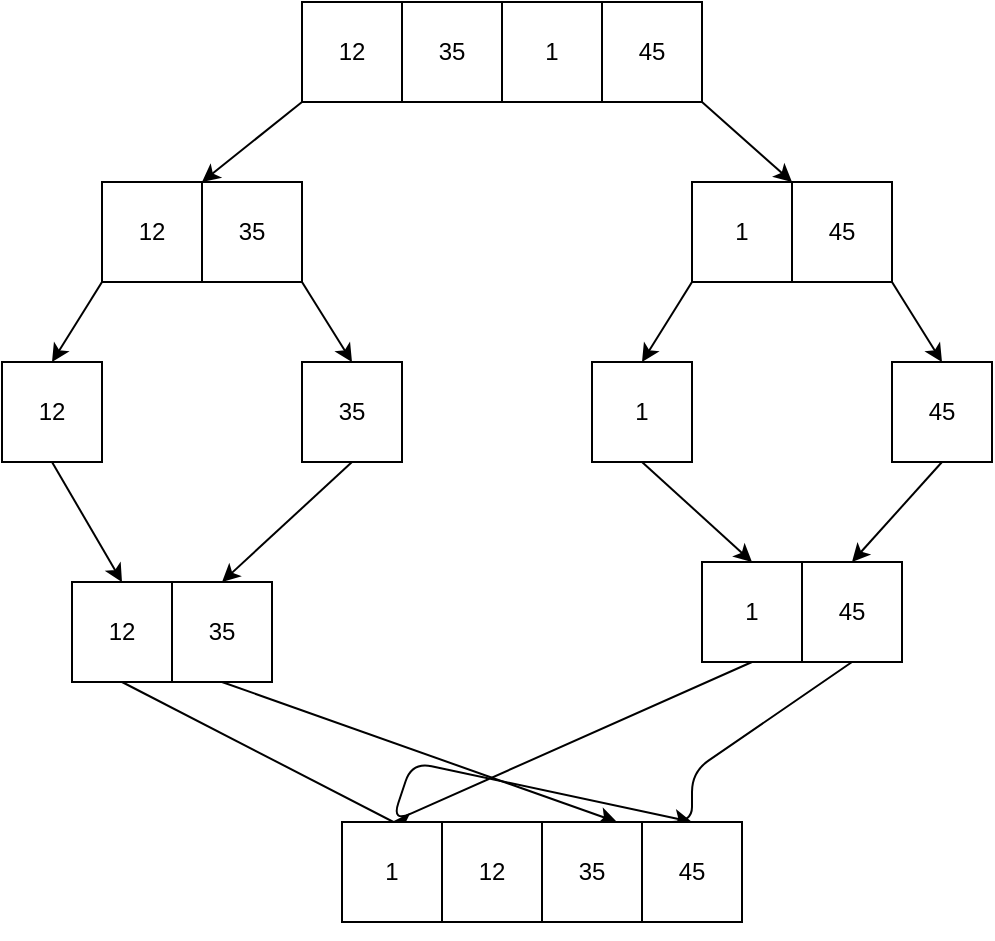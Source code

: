 <mxfile>
    <diagram id="WLVngsLuC5VmyCXryfcA" name="Page-1">
        <mxGraphModel dx="2368" dy="930" grid="1" gridSize="10" guides="1" tooltips="1" connect="1" arrows="1" fold="1" page="1" pageScale="1" pageWidth="850" pageHeight="1100" math="0" shadow="0">
            <root>
                <mxCell id="0"/>
                <mxCell id="1" parent="0"/>
                <mxCell id="16" style="edgeStyle=none;html=1;exitX=0;exitY=1;exitDx=0;exitDy=0;entryX=0;entryY=0;entryDx=0;entryDy=0;" parent="1" source="2" target="10" edge="1">
                    <mxGeometry relative="1" as="geometry"/>
                </mxCell>
                <mxCell id="2" value="12" style="whiteSpace=wrap;html=1;aspect=fixed;" parent="1" vertex="1">
                    <mxGeometry x="305" y="140" width="50" height="50" as="geometry"/>
                </mxCell>
                <mxCell id="17" style="edgeStyle=none;html=1;exitX=1;exitY=1;exitDx=0;exitDy=0;entryX=1;entryY=0;entryDx=0;entryDy=0;" parent="1" source="3" target="15" edge="1">
                    <mxGeometry relative="1" as="geometry"/>
                </mxCell>
                <mxCell id="3" value="45" style="whiteSpace=wrap;html=1;aspect=fixed;" parent="1" vertex="1">
                    <mxGeometry x="455" y="140" width="50" height="50" as="geometry"/>
                </mxCell>
                <mxCell id="4" value="35" style="whiteSpace=wrap;html=1;aspect=fixed;" parent="1" vertex="1">
                    <mxGeometry x="355" y="140" width="50" height="50" as="geometry"/>
                </mxCell>
                <mxCell id="9" value="1" style="whiteSpace=wrap;html=1;aspect=fixed;" parent="1" vertex="1">
                    <mxGeometry x="405" y="140" width="50" height="50" as="geometry"/>
                </mxCell>
                <mxCell id="23" style="edgeStyle=none;html=1;exitX=1;exitY=1;exitDx=0;exitDy=0;entryX=0.5;entryY=0;entryDx=0;entryDy=0;" parent="1" source="10" target="18" edge="1">
                    <mxGeometry relative="1" as="geometry"/>
                </mxCell>
                <mxCell id="10" value="35" style="whiteSpace=wrap;html=1;aspect=fixed;" parent="1" vertex="1">
                    <mxGeometry x="255" y="230" width="50" height="50" as="geometry"/>
                </mxCell>
                <mxCell id="22" style="edgeStyle=none;html=1;exitX=0;exitY=1;exitDx=0;exitDy=0;entryX=0.5;entryY=0;entryDx=0;entryDy=0;" parent="1" source="11" target="19" edge="1">
                    <mxGeometry relative="1" as="geometry"/>
                </mxCell>
                <mxCell id="11" value="12" style="whiteSpace=wrap;html=1;aspect=fixed;" parent="1" vertex="1">
                    <mxGeometry x="205" y="230" width="50" height="50" as="geometry"/>
                </mxCell>
                <mxCell id="25" style="edgeStyle=none;html=1;exitX=1;exitY=1;exitDx=0;exitDy=0;entryX=0.5;entryY=0;entryDx=0;entryDy=0;" parent="1" source="14" target="20" edge="1">
                    <mxGeometry relative="1" as="geometry"/>
                </mxCell>
                <mxCell id="14" value="45" style="whiteSpace=wrap;html=1;aspect=fixed;" parent="1" vertex="1">
                    <mxGeometry x="550" y="230" width="50" height="50" as="geometry"/>
                </mxCell>
                <mxCell id="24" style="edgeStyle=none;html=1;exitX=0;exitY=1;exitDx=0;exitDy=0;entryX=0.5;entryY=0;entryDx=0;entryDy=0;" parent="1" source="15" target="21" edge="1">
                    <mxGeometry relative="1" as="geometry"/>
                </mxCell>
                <mxCell id="15" value="1" style="whiteSpace=wrap;html=1;aspect=fixed;" parent="1" vertex="1">
                    <mxGeometry x="500" y="230" width="50" height="50" as="geometry"/>
                </mxCell>
                <mxCell id="31" style="edgeStyle=none;html=1;exitX=0.5;exitY=1;exitDx=0;exitDy=0;entryX=0.5;entryY=0;entryDx=0;entryDy=0;" parent="1" source="18" target="26" edge="1">
                    <mxGeometry relative="1" as="geometry"/>
                </mxCell>
                <mxCell id="18" value="35" style="whiteSpace=wrap;html=1;aspect=fixed;" parent="1" vertex="1">
                    <mxGeometry x="305" y="320" width="50" height="50" as="geometry"/>
                </mxCell>
                <mxCell id="30" style="edgeStyle=none;html=1;exitX=0.5;exitY=1;exitDx=0;exitDy=0;entryX=0.5;entryY=0;entryDx=0;entryDy=0;" parent="1" source="19" target="27" edge="1">
                    <mxGeometry relative="1" as="geometry"/>
                </mxCell>
                <mxCell id="19" value="12" style="whiteSpace=wrap;html=1;aspect=fixed;" parent="1" vertex="1">
                    <mxGeometry x="155" y="320" width="50" height="50" as="geometry"/>
                </mxCell>
                <mxCell id="33" style="edgeStyle=none;html=1;exitX=0.5;exitY=1;exitDx=0;exitDy=0;entryX=0.5;entryY=0;entryDx=0;entryDy=0;" parent="1" source="20" target="28" edge="1">
                    <mxGeometry relative="1" as="geometry"/>
                </mxCell>
                <mxCell id="20" value="45" style="whiteSpace=wrap;html=1;aspect=fixed;" parent="1" vertex="1">
                    <mxGeometry x="600" y="320" width="50" height="50" as="geometry"/>
                </mxCell>
                <mxCell id="32" style="edgeStyle=none;html=1;exitX=0.5;exitY=1;exitDx=0;exitDy=0;entryX=0.5;entryY=0;entryDx=0;entryDy=0;" parent="1" source="21" target="29" edge="1">
                    <mxGeometry relative="1" as="geometry"/>
                </mxCell>
                <mxCell id="21" value="1" style="whiteSpace=wrap;html=1;aspect=fixed;" parent="1" vertex="1">
                    <mxGeometry x="450" y="320" width="50" height="50" as="geometry"/>
                </mxCell>
                <mxCell id="40" style="edgeStyle=none;html=1;exitX=0.5;exitY=1;exitDx=0;exitDy=0;entryX=0.75;entryY=0;entryDx=0;entryDy=0;" parent="1" source="26" target="35" edge="1">
                    <mxGeometry relative="1" as="geometry"/>
                </mxCell>
                <mxCell id="26" value="35" style="whiteSpace=wrap;html=1;aspect=fixed;" parent="1" vertex="1">
                    <mxGeometry x="240" y="430" width="50" height="50" as="geometry"/>
                </mxCell>
                <mxCell id="39" style="edgeStyle=none;html=1;exitX=0.5;exitY=1;exitDx=0;exitDy=0;entryX=1;entryY=0.25;entryDx=0;entryDy=0;startArrow=none;" parent="1" source="37" target="36" edge="1">
                    <mxGeometry relative="1" as="geometry"/>
                </mxCell>
                <mxCell id="27" value="12" style="whiteSpace=wrap;html=1;aspect=fixed;" parent="1" vertex="1">
                    <mxGeometry x="190" y="430" width="50" height="50" as="geometry"/>
                </mxCell>
                <mxCell id="38" style="edgeStyle=none;html=1;exitX=0.5;exitY=1;exitDx=0;exitDy=0;entryX=0.5;entryY=0;entryDx=0;entryDy=0;" parent="1" source="28" target="37" edge="1">
                    <mxGeometry relative="1" as="geometry">
                        <Array as="points">
                            <mxPoint x="500" y="525"/>
                            <mxPoint x="500" y="550"/>
                        </Array>
                    </mxGeometry>
                </mxCell>
                <mxCell id="28" value="45" style="whiteSpace=wrap;html=1;aspect=fixed;" parent="1" vertex="1">
                    <mxGeometry x="555" y="420" width="50" height="50" as="geometry"/>
                </mxCell>
                <mxCell id="41" style="edgeStyle=none;html=1;exitX=0.5;exitY=1;exitDx=0;exitDy=0;entryX=0.5;entryY=0;entryDx=0;entryDy=0;" parent="1" source="29" target="34" edge="1">
                    <mxGeometry relative="1" as="geometry">
                        <Array as="points">
                            <mxPoint x="350" y="550"/>
                            <mxPoint x="360" y="520"/>
                        </Array>
                    </mxGeometry>
                </mxCell>
                <mxCell id="29" value="1" style="whiteSpace=wrap;html=1;aspect=fixed;" parent="1" vertex="1">
                    <mxGeometry x="505" y="420" width="50" height="50" as="geometry"/>
                </mxCell>
                <mxCell id="34" value="45" style="whiteSpace=wrap;html=1;aspect=fixed;" parent="1" vertex="1">
                    <mxGeometry x="475" y="550" width="50" height="50" as="geometry"/>
                </mxCell>
                <mxCell id="35" value="35" style="whiteSpace=wrap;html=1;aspect=fixed;" parent="1" vertex="1">
                    <mxGeometry x="425" y="550" width="50" height="50" as="geometry"/>
                </mxCell>
                <mxCell id="36" value="12" style="whiteSpace=wrap;html=1;aspect=fixed;" parent="1" vertex="1">
                    <mxGeometry x="375" y="550" width="50" height="50" as="geometry"/>
                </mxCell>
                <mxCell id="43" value="" style="edgeStyle=none;html=1;exitX=0.5;exitY=1;exitDx=0;exitDy=0;entryX=1;entryY=0.25;entryDx=0;entryDy=0;endArrow=none;" edge="1" parent="1" source="27" target="37">
                    <mxGeometry relative="1" as="geometry">
                        <mxPoint x="215" y="480" as="sourcePoint"/>
                        <mxPoint x="420" y="537.5" as="targetPoint"/>
                    </mxGeometry>
                </mxCell>
                <mxCell id="37" value="1" style="whiteSpace=wrap;html=1;aspect=fixed;" parent="1" vertex="1">
                    <mxGeometry x="325" y="550" width="50" height="50" as="geometry"/>
                </mxCell>
            </root>
        </mxGraphModel>
    </diagram>
</mxfile>
